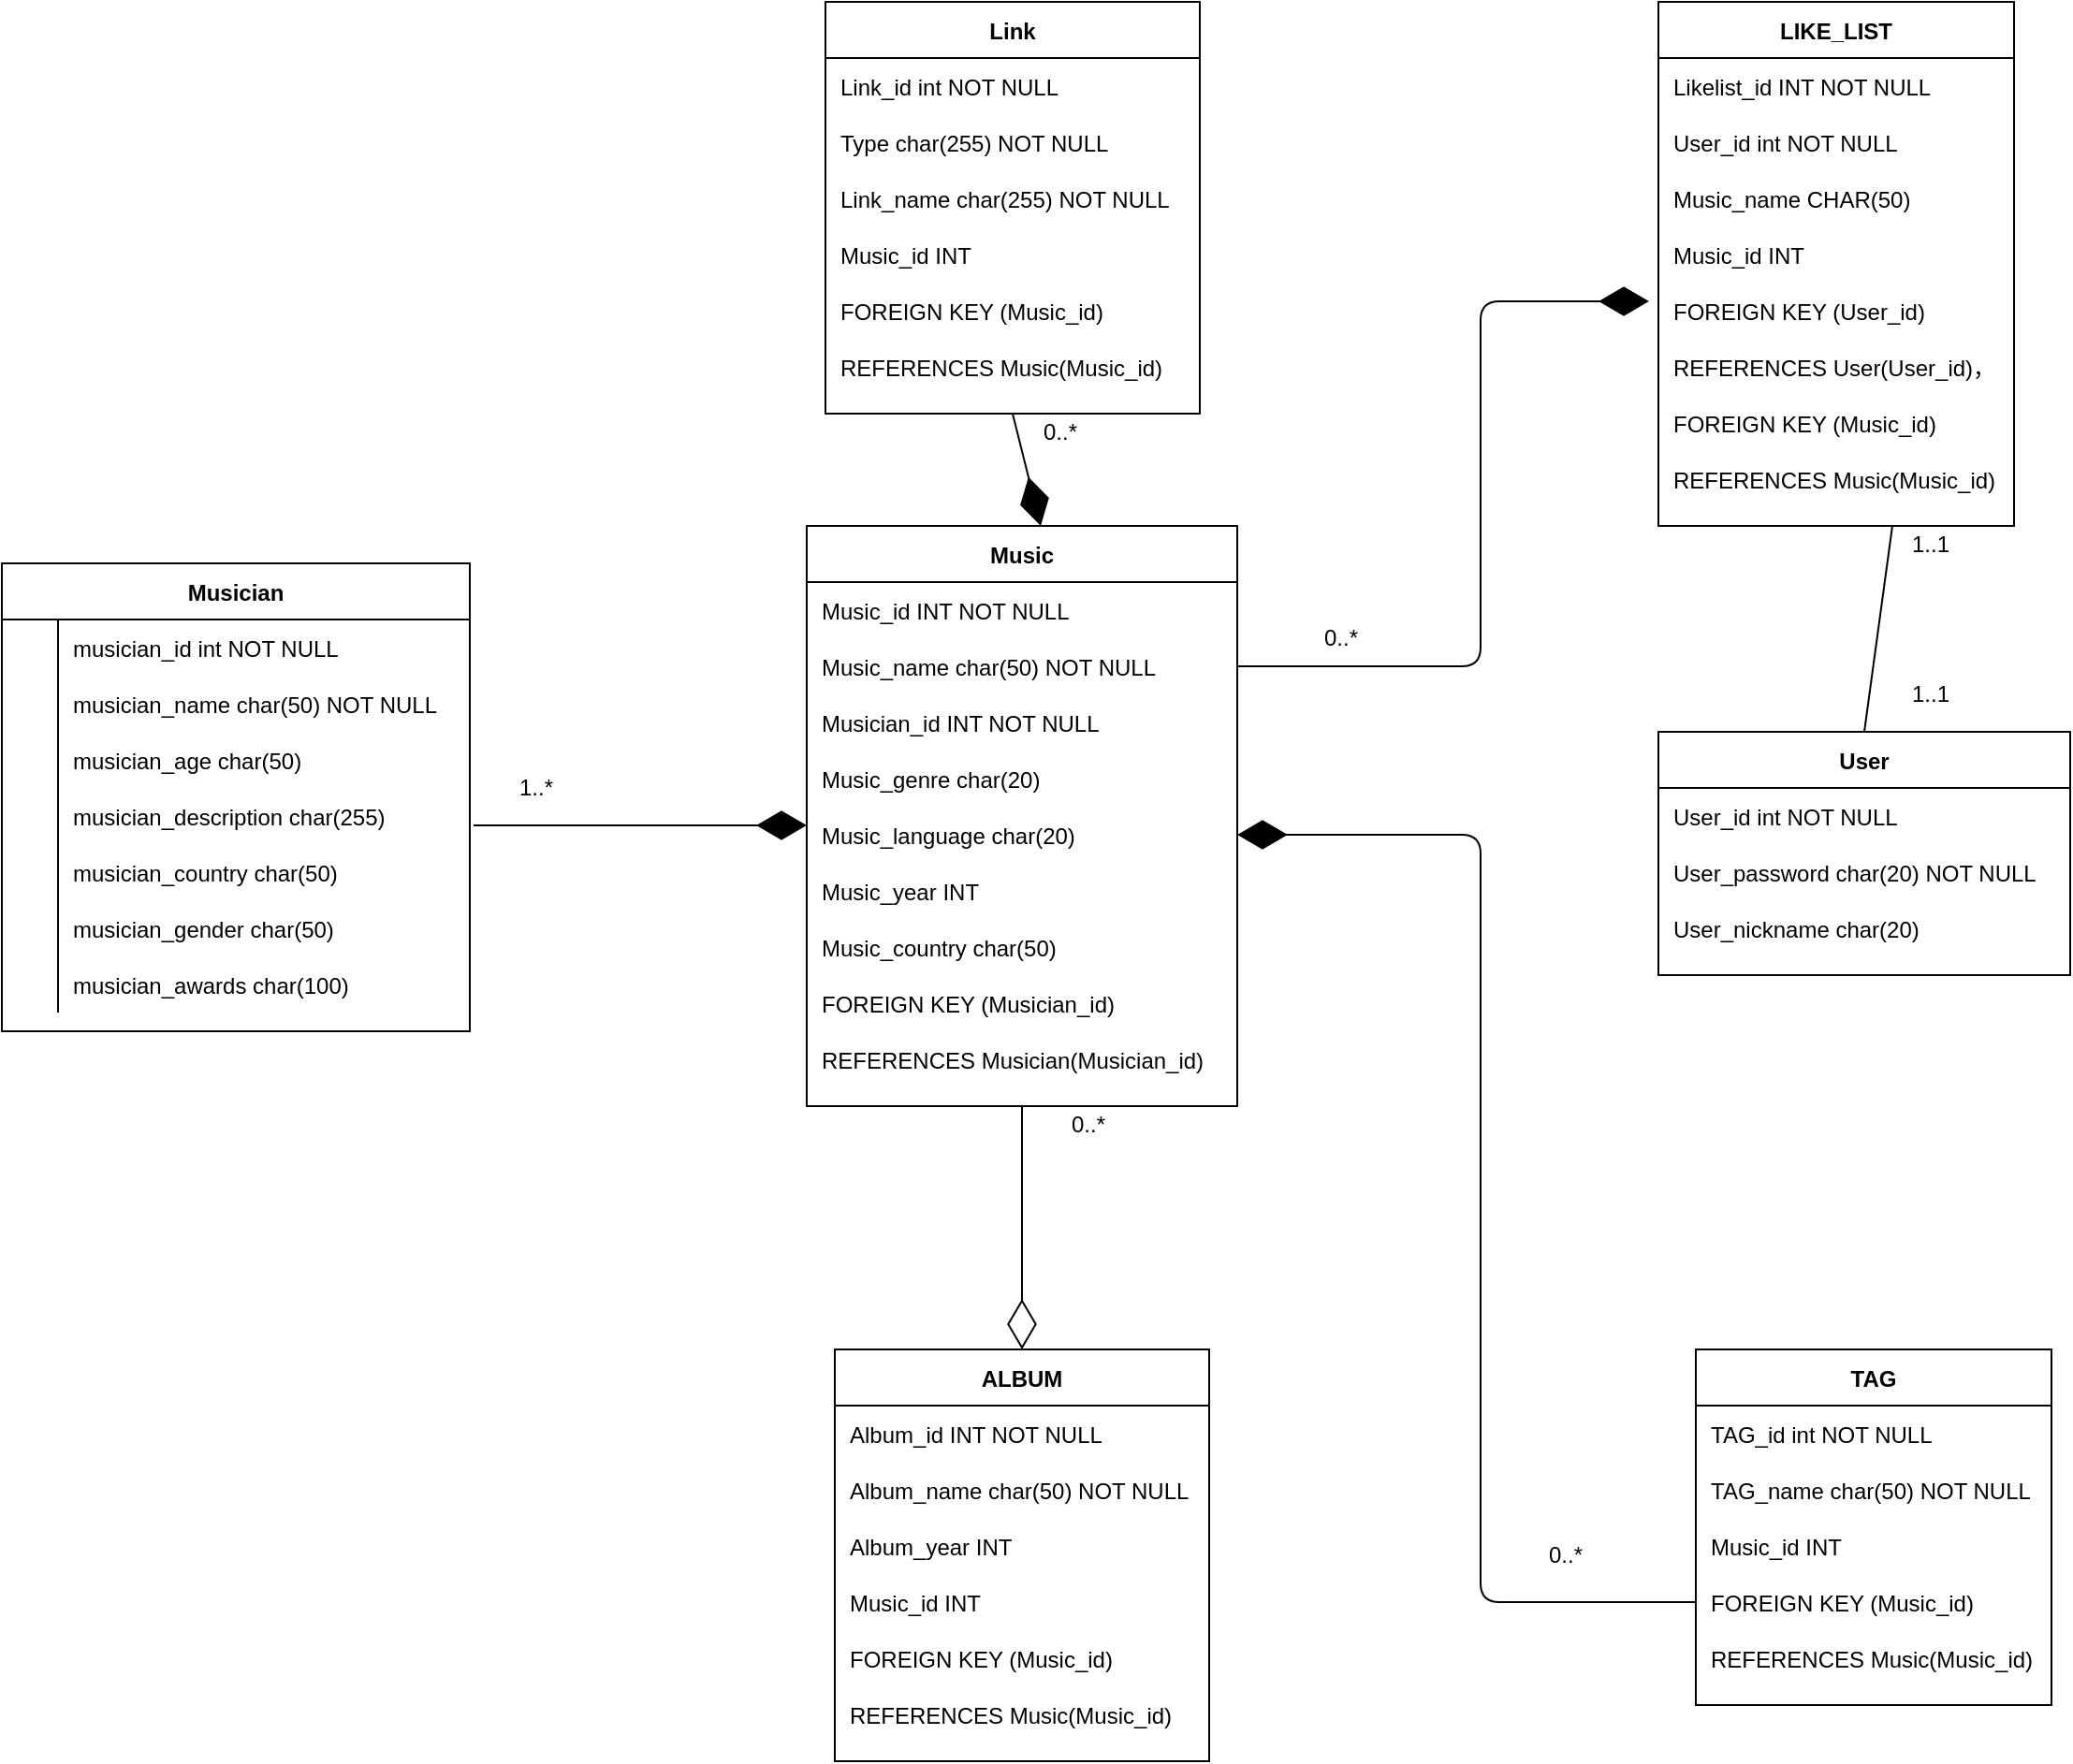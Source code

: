 <mxfile version="15.2.9" type="github">
  <diagram id="eq7mqiS46OCzrNljJGgb" name="Page-1">
    <mxGraphModel dx="1796" dy="614" grid="1" gridSize="10" guides="1" tooltips="1" connect="1" arrows="1" fold="1" page="1" pageScale="1" pageWidth="850" pageHeight="1100" math="0" shadow="0">
      <root>
        <mxCell id="0" />
        <mxCell id="1" parent="0" />
        <mxCell id="Ucu_w0ZbEck6iu1tIsg4-1" value="User" style="shape=table;startSize=30;container=1;collapsible=1;childLayout=tableLayout;fixedRows=1;rowLines=0;fontStyle=1;align=center;resizeLast=1;" parent="1" vertex="1">
          <mxGeometry x="295" y="430" width="220" height="130" as="geometry" />
        </mxCell>
        <mxCell id="Ucu_w0ZbEck6iu1tIsg4-2" value="" style="shape=partialRectangle;collapsible=0;dropTarget=0;pointerEvents=0;fillColor=none;points=[[0,0.5],[1,0.5]];portConstraint=eastwest;top=0;left=0;right=0;bottom=0;" parent="Ucu_w0ZbEck6iu1tIsg4-1" vertex="1">
          <mxGeometry y="30" width="220" height="30" as="geometry" />
        </mxCell>
        <mxCell id="Ucu_w0ZbEck6iu1tIsg4-4" value="User_id int NOT NULL" style="shape=partialRectangle;overflow=hidden;connectable=0;fillColor=none;top=0;left=0;bottom=0;right=0;align=left;spacingLeft=6;" parent="Ucu_w0ZbEck6iu1tIsg4-2" vertex="1">
          <mxGeometry width="220" height="30" as="geometry">
            <mxRectangle width="220" height="30" as="alternateBounds" />
          </mxGeometry>
        </mxCell>
        <mxCell id="Ucu_w0ZbEck6iu1tIsg4-5" value="" style="shape=partialRectangle;collapsible=0;dropTarget=0;pointerEvents=0;fillColor=none;points=[[0,0.5],[1,0.5]];portConstraint=eastwest;top=0;left=0;right=0;bottom=0;" parent="Ucu_w0ZbEck6iu1tIsg4-1" vertex="1">
          <mxGeometry y="60" width="220" height="30" as="geometry" />
        </mxCell>
        <mxCell id="Ucu_w0ZbEck6iu1tIsg4-7" value="User_password char(20) NOT NULL" style="shape=partialRectangle;overflow=hidden;connectable=0;fillColor=none;top=0;left=0;bottom=0;right=0;align=left;spacingLeft=6;" parent="Ucu_w0ZbEck6iu1tIsg4-5" vertex="1">
          <mxGeometry width="220" height="30" as="geometry">
            <mxRectangle width="220" height="30" as="alternateBounds" />
          </mxGeometry>
        </mxCell>
        <mxCell id="Ucu_w0ZbEck6iu1tIsg4-8" value="" style="shape=partialRectangle;collapsible=0;dropTarget=0;pointerEvents=0;fillColor=none;points=[[0,0.5],[1,0.5]];portConstraint=eastwest;top=0;left=0;right=0;bottom=0;" parent="Ucu_w0ZbEck6iu1tIsg4-1" vertex="1">
          <mxGeometry y="90" width="220" height="30" as="geometry" />
        </mxCell>
        <mxCell id="Ucu_w0ZbEck6iu1tIsg4-10" value="User_nickname char(20)" style="shape=partialRectangle;overflow=hidden;connectable=0;fillColor=none;top=0;left=0;bottom=0;right=0;align=left;spacingLeft=6;" parent="Ucu_w0ZbEck6iu1tIsg4-8" vertex="1">
          <mxGeometry width="220" height="30" as="geometry">
            <mxRectangle width="220" height="30" as="alternateBounds" />
          </mxGeometry>
        </mxCell>
        <mxCell id="Ucu_w0ZbEck6iu1tIsg4-11" value="Musician" style="shape=table;startSize=30;container=1;collapsible=1;childLayout=tableLayout;fixedRows=1;rowLines=0;fontStyle=1;align=center;resizeLast=1;" parent="1" vertex="1">
          <mxGeometry x="-590" y="340" width="250" height="250" as="geometry" />
        </mxCell>
        <mxCell id="Ucu_w0ZbEck6iu1tIsg4-12" value="" style="shape=partialRectangle;collapsible=0;dropTarget=0;pointerEvents=0;fillColor=none;points=[[0,0.5],[1,0.5]];portConstraint=eastwest;top=0;left=0;right=0;bottom=0;" parent="Ucu_w0ZbEck6iu1tIsg4-11" vertex="1">
          <mxGeometry y="30" width="250" height="30" as="geometry" />
        </mxCell>
        <mxCell id="Ucu_w0ZbEck6iu1tIsg4-13" value="" style="shape=partialRectangle;overflow=hidden;connectable=0;fillColor=none;top=0;left=0;bottom=0;right=0;" parent="Ucu_w0ZbEck6iu1tIsg4-12" vertex="1">
          <mxGeometry width="30" height="30" as="geometry">
            <mxRectangle width="30" height="30" as="alternateBounds" />
          </mxGeometry>
        </mxCell>
        <mxCell id="Ucu_w0ZbEck6iu1tIsg4-14" value="musician_id int NOT NULL" style="shape=partialRectangle;overflow=hidden;connectable=0;fillColor=none;top=0;left=0;bottom=0;right=0;align=left;spacingLeft=6;" parent="Ucu_w0ZbEck6iu1tIsg4-12" vertex="1">
          <mxGeometry x="30" width="220" height="30" as="geometry">
            <mxRectangle width="220" height="30" as="alternateBounds" />
          </mxGeometry>
        </mxCell>
        <mxCell id="Ucu_w0ZbEck6iu1tIsg4-15" value="" style="shape=partialRectangle;collapsible=0;dropTarget=0;pointerEvents=0;fillColor=none;points=[[0,0.5],[1,0.5]];portConstraint=eastwest;top=0;left=0;right=0;bottom=0;" parent="Ucu_w0ZbEck6iu1tIsg4-11" vertex="1">
          <mxGeometry y="60" width="250" height="30" as="geometry" />
        </mxCell>
        <mxCell id="Ucu_w0ZbEck6iu1tIsg4-16" value="" style="shape=partialRectangle;overflow=hidden;connectable=0;fillColor=none;top=0;left=0;bottom=0;right=0;" parent="Ucu_w0ZbEck6iu1tIsg4-15" vertex="1">
          <mxGeometry width="30" height="30" as="geometry">
            <mxRectangle width="30" height="30" as="alternateBounds" />
          </mxGeometry>
        </mxCell>
        <mxCell id="Ucu_w0ZbEck6iu1tIsg4-17" value="musician_name char(50) NOT NULL" style="shape=partialRectangle;overflow=hidden;connectable=0;fillColor=none;top=0;left=0;bottom=0;right=0;align=left;spacingLeft=6;" parent="Ucu_w0ZbEck6iu1tIsg4-15" vertex="1">
          <mxGeometry x="30" width="220" height="30" as="geometry">
            <mxRectangle width="220" height="30" as="alternateBounds" />
          </mxGeometry>
        </mxCell>
        <mxCell id="Ucu_w0ZbEck6iu1tIsg4-18" value="" style="shape=partialRectangle;collapsible=0;dropTarget=0;pointerEvents=0;fillColor=none;points=[[0,0.5],[1,0.5]];portConstraint=eastwest;top=0;left=0;right=0;bottom=0;" parent="Ucu_w0ZbEck6iu1tIsg4-11" vertex="1">
          <mxGeometry y="90" width="250" height="30" as="geometry" />
        </mxCell>
        <mxCell id="Ucu_w0ZbEck6iu1tIsg4-19" value="" style="shape=partialRectangle;overflow=hidden;connectable=0;fillColor=none;top=0;left=0;bottom=0;right=0;" parent="Ucu_w0ZbEck6iu1tIsg4-18" vertex="1">
          <mxGeometry width="30" height="30" as="geometry">
            <mxRectangle width="30" height="30" as="alternateBounds" />
          </mxGeometry>
        </mxCell>
        <mxCell id="Ucu_w0ZbEck6iu1tIsg4-20" value="musician_age char(50)" style="shape=partialRectangle;overflow=hidden;connectable=0;fillColor=none;top=0;left=0;bottom=0;right=0;align=left;spacingLeft=6;" parent="Ucu_w0ZbEck6iu1tIsg4-18" vertex="1">
          <mxGeometry x="30" width="220" height="30" as="geometry">
            <mxRectangle width="220" height="30" as="alternateBounds" />
          </mxGeometry>
        </mxCell>
        <mxCell id="Ucu_w0ZbEck6iu1tIsg4-21" value="" style="shape=partialRectangle;collapsible=0;dropTarget=0;pointerEvents=0;fillColor=none;points=[[0,0.5],[1,0.5]];portConstraint=eastwest;top=0;left=0;right=0;bottom=0;" parent="Ucu_w0ZbEck6iu1tIsg4-11" vertex="1">
          <mxGeometry y="120" width="250" height="30" as="geometry" />
        </mxCell>
        <mxCell id="Ucu_w0ZbEck6iu1tIsg4-22" value="" style="shape=partialRectangle;overflow=hidden;connectable=0;fillColor=none;top=0;left=0;bottom=0;right=0;" parent="Ucu_w0ZbEck6iu1tIsg4-21" vertex="1">
          <mxGeometry width="30" height="30" as="geometry">
            <mxRectangle width="30" height="30" as="alternateBounds" />
          </mxGeometry>
        </mxCell>
        <mxCell id="Ucu_w0ZbEck6iu1tIsg4-23" value="musician_description char(255)" style="shape=partialRectangle;overflow=hidden;connectable=0;fillColor=none;top=0;left=0;bottom=0;right=0;align=left;spacingLeft=6;" parent="Ucu_w0ZbEck6iu1tIsg4-21" vertex="1">
          <mxGeometry x="30" width="220" height="30" as="geometry">
            <mxRectangle width="220" height="30" as="alternateBounds" />
          </mxGeometry>
        </mxCell>
        <mxCell id="Ucu_w0ZbEck6iu1tIsg4-24" value="" style="shape=partialRectangle;collapsible=0;dropTarget=0;pointerEvents=0;fillColor=none;points=[[0,0.5],[1,0.5]];portConstraint=eastwest;top=0;left=0;right=0;bottom=0;" parent="Ucu_w0ZbEck6iu1tIsg4-11" vertex="1">
          <mxGeometry y="150" width="250" height="30" as="geometry" />
        </mxCell>
        <mxCell id="Ucu_w0ZbEck6iu1tIsg4-25" value="" style="shape=partialRectangle;overflow=hidden;connectable=0;fillColor=none;top=0;left=0;bottom=0;right=0;" parent="Ucu_w0ZbEck6iu1tIsg4-24" vertex="1">
          <mxGeometry width="30" height="30" as="geometry">
            <mxRectangle width="30" height="30" as="alternateBounds" />
          </mxGeometry>
        </mxCell>
        <mxCell id="Ucu_w0ZbEck6iu1tIsg4-26" value="musician_country char(50)" style="shape=partialRectangle;overflow=hidden;connectable=0;fillColor=none;top=0;left=0;bottom=0;right=0;align=left;spacingLeft=6;" parent="Ucu_w0ZbEck6iu1tIsg4-24" vertex="1">
          <mxGeometry x="30" width="220" height="30" as="geometry">
            <mxRectangle width="220" height="30" as="alternateBounds" />
          </mxGeometry>
        </mxCell>
        <mxCell id="Ucu_w0ZbEck6iu1tIsg4-27" value="" style="shape=partialRectangle;collapsible=0;dropTarget=0;pointerEvents=0;fillColor=none;points=[[0,0.5],[1,0.5]];portConstraint=eastwest;top=0;left=0;right=0;bottom=0;" parent="Ucu_w0ZbEck6iu1tIsg4-11" vertex="1">
          <mxGeometry y="180" width="250" height="30" as="geometry" />
        </mxCell>
        <mxCell id="Ucu_w0ZbEck6iu1tIsg4-28" value="" style="shape=partialRectangle;overflow=hidden;connectable=0;fillColor=none;top=0;left=0;bottom=0;right=0;" parent="Ucu_w0ZbEck6iu1tIsg4-27" vertex="1">
          <mxGeometry width="30" height="30" as="geometry">
            <mxRectangle width="30" height="30" as="alternateBounds" />
          </mxGeometry>
        </mxCell>
        <mxCell id="Ucu_w0ZbEck6iu1tIsg4-29" value="musician_gender  char(50)" style="shape=partialRectangle;overflow=hidden;connectable=0;fillColor=none;top=0;left=0;bottom=0;right=0;align=left;spacingLeft=6;" parent="Ucu_w0ZbEck6iu1tIsg4-27" vertex="1">
          <mxGeometry x="30" width="220" height="30" as="geometry">
            <mxRectangle width="220" height="30" as="alternateBounds" />
          </mxGeometry>
        </mxCell>
        <mxCell id="Ucu_w0ZbEck6iu1tIsg4-30" value="" style="shape=partialRectangle;collapsible=0;dropTarget=0;pointerEvents=0;fillColor=none;points=[[0,0.5],[1,0.5]];portConstraint=eastwest;top=0;left=0;right=0;bottom=0;" parent="Ucu_w0ZbEck6iu1tIsg4-11" vertex="1">
          <mxGeometry y="210" width="250" height="30" as="geometry" />
        </mxCell>
        <mxCell id="Ucu_w0ZbEck6iu1tIsg4-31" value="" style="shape=partialRectangle;overflow=hidden;connectable=0;fillColor=none;top=0;left=0;bottom=0;right=0;" parent="Ucu_w0ZbEck6iu1tIsg4-30" vertex="1">
          <mxGeometry width="30" height="30" as="geometry">
            <mxRectangle width="30" height="30" as="alternateBounds" />
          </mxGeometry>
        </mxCell>
        <mxCell id="Ucu_w0ZbEck6iu1tIsg4-32" value="musician_awards char(100)" style="shape=partialRectangle;overflow=hidden;connectable=0;fillColor=none;top=0;left=0;bottom=0;right=0;align=left;spacingLeft=6;" parent="Ucu_w0ZbEck6iu1tIsg4-30" vertex="1">
          <mxGeometry x="30" width="220" height="30" as="geometry">
            <mxRectangle width="220" height="30" as="alternateBounds" />
          </mxGeometry>
        </mxCell>
        <mxCell id="Ucu_w0ZbEck6iu1tIsg4-33" value="Music" style="shape=table;startSize=30;container=1;collapsible=1;childLayout=tableLayout;fixedRows=1;rowLines=0;fontStyle=1;align=center;resizeLast=1;" parent="1" vertex="1">
          <mxGeometry x="-160" y="320" width="230" height="310" as="geometry" />
        </mxCell>
        <mxCell id="Ucu_w0ZbEck6iu1tIsg4-34" value="" style="shape=partialRectangle;collapsible=0;dropTarget=0;pointerEvents=0;fillColor=none;points=[[0,0.5],[1,0.5]];portConstraint=eastwest;top=0;left=0;right=0;bottom=0;" parent="Ucu_w0ZbEck6iu1tIsg4-33" vertex="1">
          <mxGeometry y="30" width="230" height="30" as="geometry" />
        </mxCell>
        <mxCell id="Ucu_w0ZbEck6iu1tIsg4-36" value="Music_id INT NOT NULL" style="shape=partialRectangle;overflow=hidden;connectable=0;fillColor=none;top=0;left=0;bottom=0;right=0;align=left;spacingLeft=6;" parent="Ucu_w0ZbEck6iu1tIsg4-34" vertex="1">
          <mxGeometry width="230" height="30" as="geometry">
            <mxRectangle width="230" height="30" as="alternateBounds" />
          </mxGeometry>
        </mxCell>
        <mxCell id="Ucu_w0ZbEck6iu1tIsg4-37" value="" style="shape=partialRectangle;collapsible=0;dropTarget=0;pointerEvents=0;fillColor=none;points=[[0,0.5],[1,0.5]];portConstraint=eastwest;top=0;left=0;right=0;bottom=0;" parent="Ucu_w0ZbEck6iu1tIsg4-33" vertex="1">
          <mxGeometry y="60" width="230" height="30" as="geometry" />
        </mxCell>
        <mxCell id="Ucu_w0ZbEck6iu1tIsg4-39" value="Music_name char(50) NOT NULL" style="shape=partialRectangle;overflow=hidden;connectable=0;fillColor=none;top=0;left=0;bottom=0;right=0;align=left;spacingLeft=6;" parent="Ucu_w0ZbEck6iu1tIsg4-37" vertex="1">
          <mxGeometry width="230" height="30" as="geometry">
            <mxRectangle width="230" height="30" as="alternateBounds" />
          </mxGeometry>
        </mxCell>
        <mxCell id="Ucu_w0ZbEck6iu1tIsg4-40" value="" style="shape=partialRectangle;collapsible=0;dropTarget=0;pointerEvents=0;fillColor=none;points=[[0,0.5],[1,0.5]];portConstraint=eastwest;top=0;left=0;right=0;bottom=0;" parent="Ucu_w0ZbEck6iu1tIsg4-33" vertex="1">
          <mxGeometry y="90" width="230" height="30" as="geometry" />
        </mxCell>
        <mxCell id="Ucu_w0ZbEck6iu1tIsg4-42" value="Musician_id INT NOT NULL" style="shape=partialRectangle;overflow=hidden;connectable=0;fillColor=none;top=0;left=0;bottom=0;right=0;align=left;spacingLeft=6;" parent="Ucu_w0ZbEck6iu1tIsg4-40" vertex="1">
          <mxGeometry width="230" height="30" as="geometry">
            <mxRectangle width="230" height="30" as="alternateBounds" />
          </mxGeometry>
        </mxCell>
        <mxCell id="Ucu_w0ZbEck6iu1tIsg4-43" value="" style="shape=partialRectangle;collapsible=0;dropTarget=0;pointerEvents=0;fillColor=none;points=[[0,0.5],[1,0.5]];portConstraint=eastwest;top=0;left=0;right=0;bottom=0;" parent="Ucu_w0ZbEck6iu1tIsg4-33" vertex="1">
          <mxGeometry y="120" width="230" height="30" as="geometry" />
        </mxCell>
        <mxCell id="Ucu_w0ZbEck6iu1tIsg4-45" value="Music_genre char(20)" style="shape=partialRectangle;overflow=hidden;connectable=0;fillColor=none;top=0;left=0;bottom=0;right=0;align=left;spacingLeft=6;" parent="Ucu_w0ZbEck6iu1tIsg4-43" vertex="1">
          <mxGeometry width="230" height="30" as="geometry">
            <mxRectangle width="230" height="30" as="alternateBounds" />
          </mxGeometry>
        </mxCell>
        <mxCell id="Ucu_w0ZbEck6iu1tIsg4-46" value="" style="shape=partialRectangle;collapsible=0;dropTarget=0;pointerEvents=0;fillColor=none;points=[[0,0.5],[1,0.5]];portConstraint=eastwest;top=0;left=0;right=0;bottom=0;" parent="Ucu_w0ZbEck6iu1tIsg4-33" vertex="1">
          <mxGeometry y="150" width="230" height="30" as="geometry" />
        </mxCell>
        <mxCell id="Ucu_w0ZbEck6iu1tIsg4-48" value="Music_language char(20)" style="shape=partialRectangle;overflow=hidden;connectable=0;fillColor=none;top=0;left=0;bottom=0;right=0;align=left;spacingLeft=6;" parent="Ucu_w0ZbEck6iu1tIsg4-46" vertex="1">
          <mxGeometry width="230" height="30" as="geometry">
            <mxRectangle width="230" height="30" as="alternateBounds" />
          </mxGeometry>
        </mxCell>
        <mxCell id="Ucu_w0ZbEck6iu1tIsg4-49" value="" style="shape=partialRectangle;collapsible=0;dropTarget=0;pointerEvents=0;fillColor=none;points=[[0,0.5],[1,0.5]];portConstraint=eastwest;top=0;left=0;right=0;bottom=0;" parent="Ucu_w0ZbEck6iu1tIsg4-33" vertex="1">
          <mxGeometry y="180" width="230" height="30" as="geometry" />
        </mxCell>
        <mxCell id="Ucu_w0ZbEck6iu1tIsg4-51" value="Music_year INT" style="shape=partialRectangle;overflow=hidden;connectable=0;fillColor=none;top=0;left=0;bottom=0;right=0;align=left;spacingLeft=6;" parent="Ucu_w0ZbEck6iu1tIsg4-49" vertex="1">
          <mxGeometry width="230" height="30" as="geometry">
            <mxRectangle width="230" height="30" as="alternateBounds" />
          </mxGeometry>
        </mxCell>
        <mxCell id="Ucu_w0ZbEck6iu1tIsg4-52" value="" style="shape=partialRectangle;collapsible=0;dropTarget=0;pointerEvents=0;fillColor=none;points=[[0,0.5],[1,0.5]];portConstraint=eastwest;top=0;left=0;right=0;bottom=0;" parent="Ucu_w0ZbEck6iu1tIsg4-33" vertex="1">
          <mxGeometry y="210" width="230" height="30" as="geometry" />
        </mxCell>
        <mxCell id="Ucu_w0ZbEck6iu1tIsg4-54" value="Music_country char(50)" style="shape=partialRectangle;overflow=hidden;connectable=0;fillColor=none;top=0;left=0;bottom=0;right=0;align=left;spacingLeft=6;" parent="Ucu_w0ZbEck6iu1tIsg4-52" vertex="1">
          <mxGeometry width="230" height="30" as="geometry">
            <mxRectangle width="230" height="30" as="alternateBounds" />
          </mxGeometry>
        </mxCell>
        <mxCell id="Ucu_w0ZbEck6iu1tIsg4-55" value="" style="shape=partialRectangle;collapsible=0;dropTarget=0;pointerEvents=0;fillColor=none;points=[[0,0.5],[1,0.5]];portConstraint=eastwest;top=0;left=0;right=0;bottom=0;" parent="Ucu_w0ZbEck6iu1tIsg4-33" vertex="1">
          <mxGeometry y="240" width="230" height="30" as="geometry" />
        </mxCell>
        <mxCell id="Ucu_w0ZbEck6iu1tIsg4-57" value="FOREIGN KEY (Musician_id)" style="shape=partialRectangle;overflow=hidden;connectable=0;fillColor=none;top=0;left=0;bottom=0;right=0;align=left;spacingLeft=6;" parent="Ucu_w0ZbEck6iu1tIsg4-55" vertex="1">
          <mxGeometry width="230" height="30" as="geometry">
            <mxRectangle width="230" height="30" as="alternateBounds" />
          </mxGeometry>
        </mxCell>
        <mxCell id="Ucu_w0ZbEck6iu1tIsg4-58" value="" style="shape=partialRectangle;collapsible=0;dropTarget=0;pointerEvents=0;fillColor=none;points=[[0,0.5],[1,0.5]];portConstraint=eastwest;top=0;left=0;right=0;bottom=0;" parent="Ucu_w0ZbEck6iu1tIsg4-33" vertex="1">
          <mxGeometry y="270" width="230" height="30" as="geometry" />
        </mxCell>
        <mxCell id="Ucu_w0ZbEck6iu1tIsg4-60" value="REFERENCES Musician(Musician_id)" style="shape=partialRectangle;overflow=hidden;connectable=0;fillColor=none;top=0;left=0;bottom=0;right=0;align=left;spacingLeft=6;" parent="Ucu_w0ZbEck6iu1tIsg4-58" vertex="1">
          <mxGeometry width="230" height="30" as="geometry">
            <mxRectangle width="230" height="30" as="alternateBounds" />
          </mxGeometry>
        </mxCell>
        <mxCell id="Ucu_w0ZbEck6iu1tIsg4-61" value="Link" style="shape=table;startSize=30;container=1;collapsible=1;childLayout=tableLayout;fixedRows=1;rowLines=0;fontStyle=1;align=center;resizeLast=1;" parent="1" vertex="1">
          <mxGeometry x="-150" y="40" width="200" height="220" as="geometry" />
        </mxCell>
        <mxCell id="Ucu_w0ZbEck6iu1tIsg4-62" value="" style="shape=partialRectangle;collapsible=0;dropTarget=0;pointerEvents=0;fillColor=none;points=[[0,0.5],[1,0.5]];portConstraint=eastwest;top=0;left=0;right=0;bottom=0;" parent="Ucu_w0ZbEck6iu1tIsg4-61" vertex="1">
          <mxGeometry y="30" width="200" height="30" as="geometry" />
        </mxCell>
        <mxCell id="Ucu_w0ZbEck6iu1tIsg4-64" value="Link_id int NOT NULL" style="shape=partialRectangle;overflow=hidden;connectable=0;fillColor=none;top=0;left=0;bottom=0;right=0;align=left;spacingLeft=6;" parent="Ucu_w0ZbEck6iu1tIsg4-62" vertex="1">
          <mxGeometry width="200" height="30" as="geometry">
            <mxRectangle width="200" height="30" as="alternateBounds" />
          </mxGeometry>
        </mxCell>
        <mxCell id="Ucu_w0ZbEck6iu1tIsg4-65" value="" style="shape=partialRectangle;collapsible=0;dropTarget=0;pointerEvents=0;fillColor=none;points=[[0,0.5],[1,0.5]];portConstraint=eastwest;top=0;left=0;right=0;bottom=0;" parent="Ucu_w0ZbEck6iu1tIsg4-61" vertex="1">
          <mxGeometry y="60" width="200" height="30" as="geometry" />
        </mxCell>
        <mxCell id="Ucu_w0ZbEck6iu1tIsg4-67" value="Type char(255) NOT NULL" style="shape=partialRectangle;overflow=hidden;connectable=0;fillColor=none;top=0;left=0;bottom=0;right=0;align=left;spacingLeft=6;" parent="Ucu_w0ZbEck6iu1tIsg4-65" vertex="1">
          <mxGeometry width="200" height="30" as="geometry">
            <mxRectangle width="200" height="30" as="alternateBounds" />
          </mxGeometry>
        </mxCell>
        <mxCell id="Ucu_w0ZbEck6iu1tIsg4-68" value="" style="shape=partialRectangle;collapsible=0;dropTarget=0;pointerEvents=0;fillColor=none;points=[[0,0.5],[1,0.5]];portConstraint=eastwest;top=0;left=0;right=0;bottom=0;" parent="Ucu_w0ZbEck6iu1tIsg4-61" vertex="1">
          <mxGeometry y="90" width="200" height="30" as="geometry" />
        </mxCell>
        <mxCell id="Ucu_w0ZbEck6iu1tIsg4-70" value="Link_name char(255) NOT NULL" style="shape=partialRectangle;overflow=hidden;connectable=0;fillColor=none;top=0;left=0;bottom=0;right=0;align=left;spacingLeft=6;" parent="Ucu_w0ZbEck6iu1tIsg4-68" vertex="1">
          <mxGeometry width="200" height="30" as="geometry">
            <mxRectangle width="200" height="30" as="alternateBounds" />
          </mxGeometry>
        </mxCell>
        <mxCell id="Ucu_w0ZbEck6iu1tIsg4-71" value="" style="shape=partialRectangle;collapsible=0;dropTarget=0;pointerEvents=0;fillColor=none;points=[[0,0.5],[1,0.5]];portConstraint=eastwest;top=0;left=0;right=0;bottom=0;" parent="Ucu_w0ZbEck6iu1tIsg4-61" vertex="1">
          <mxGeometry y="120" width="200" height="30" as="geometry" />
        </mxCell>
        <mxCell id="Ucu_w0ZbEck6iu1tIsg4-73" value="Music_id INT" style="shape=partialRectangle;overflow=hidden;connectable=0;fillColor=none;top=0;left=0;bottom=0;right=0;align=left;spacingLeft=6;" parent="Ucu_w0ZbEck6iu1tIsg4-71" vertex="1">
          <mxGeometry width="200" height="30" as="geometry">
            <mxRectangle width="200" height="30" as="alternateBounds" />
          </mxGeometry>
        </mxCell>
        <mxCell id="Ucu_w0ZbEck6iu1tIsg4-74" value="" style="shape=partialRectangle;collapsible=0;dropTarget=0;pointerEvents=0;fillColor=none;points=[[0,0.5],[1,0.5]];portConstraint=eastwest;top=0;left=0;right=0;bottom=0;" parent="Ucu_w0ZbEck6iu1tIsg4-61" vertex="1">
          <mxGeometry y="150" width="200" height="30" as="geometry" />
        </mxCell>
        <mxCell id="Ucu_w0ZbEck6iu1tIsg4-76" value="FOREIGN KEY (Music_id)" style="shape=partialRectangle;overflow=hidden;connectable=0;fillColor=none;top=0;left=0;bottom=0;right=0;align=left;spacingLeft=6;" parent="Ucu_w0ZbEck6iu1tIsg4-74" vertex="1">
          <mxGeometry width="200" height="30" as="geometry">
            <mxRectangle width="200" height="30" as="alternateBounds" />
          </mxGeometry>
        </mxCell>
        <mxCell id="Ucu_w0ZbEck6iu1tIsg4-77" value="" style="shape=partialRectangle;collapsible=0;dropTarget=0;pointerEvents=0;fillColor=none;points=[[0,0.5],[1,0.5]];portConstraint=eastwest;top=0;left=0;right=0;bottom=0;" parent="Ucu_w0ZbEck6iu1tIsg4-61" vertex="1">
          <mxGeometry y="180" width="200" height="30" as="geometry" />
        </mxCell>
        <mxCell id="Ucu_w0ZbEck6iu1tIsg4-79" value="REFERENCES Music(Music_id)" style="shape=partialRectangle;overflow=hidden;connectable=0;fillColor=none;top=0;left=0;bottom=0;right=0;align=left;spacingLeft=6;" parent="Ucu_w0ZbEck6iu1tIsg4-77" vertex="1">
          <mxGeometry width="200" height="30" as="geometry">
            <mxRectangle width="200" height="30" as="alternateBounds" />
          </mxGeometry>
        </mxCell>
        <mxCell id="Ucu_w0ZbEck6iu1tIsg4-80" value="TAG" style="shape=table;startSize=30;container=1;collapsible=1;childLayout=tableLayout;fixedRows=1;rowLines=0;fontStyle=1;align=center;resizeLast=1;" parent="1" vertex="1">
          <mxGeometry x="315" y="760" width="190" height="190" as="geometry" />
        </mxCell>
        <mxCell id="Ucu_w0ZbEck6iu1tIsg4-81" value="" style="shape=partialRectangle;collapsible=0;dropTarget=0;pointerEvents=0;fillColor=none;points=[[0,0.5],[1,0.5]];portConstraint=eastwest;top=0;left=0;right=0;bottom=0;" parent="Ucu_w0ZbEck6iu1tIsg4-80" vertex="1">
          <mxGeometry y="30" width="190" height="30" as="geometry" />
        </mxCell>
        <mxCell id="Ucu_w0ZbEck6iu1tIsg4-83" value="TAG_id int NOT NULL" style="shape=partialRectangle;overflow=hidden;connectable=0;fillColor=none;top=0;left=0;bottom=0;right=0;align=left;spacingLeft=6;" parent="Ucu_w0ZbEck6iu1tIsg4-81" vertex="1">
          <mxGeometry width="190" height="30" as="geometry">
            <mxRectangle width="190" height="30" as="alternateBounds" />
          </mxGeometry>
        </mxCell>
        <mxCell id="Ucu_w0ZbEck6iu1tIsg4-84" value="" style="shape=partialRectangle;collapsible=0;dropTarget=0;pointerEvents=0;fillColor=none;points=[[0,0.5],[1,0.5]];portConstraint=eastwest;top=0;left=0;right=0;bottom=0;" parent="Ucu_w0ZbEck6iu1tIsg4-80" vertex="1">
          <mxGeometry y="60" width="190" height="30" as="geometry" />
        </mxCell>
        <mxCell id="Ucu_w0ZbEck6iu1tIsg4-86" value="TAG_name char(50) NOT NULL" style="shape=partialRectangle;overflow=hidden;connectable=0;fillColor=none;top=0;left=0;bottom=0;right=0;align=left;spacingLeft=6;" parent="Ucu_w0ZbEck6iu1tIsg4-84" vertex="1">
          <mxGeometry width="190" height="30" as="geometry">
            <mxRectangle width="190" height="30" as="alternateBounds" />
          </mxGeometry>
        </mxCell>
        <mxCell id="Ucu_w0ZbEck6iu1tIsg4-87" value="" style="shape=partialRectangle;collapsible=0;dropTarget=0;pointerEvents=0;fillColor=none;points=[[0,0.5],[1,0.5]];portConstraint=eastwest;top=0;left=0;right=0;bottom=0;" parent="Ucu_w0ZbEck6iu1tIsg4-80" vertex="1">
          <mxGeometry y="90" width="190" height="30" as="geometry" />
        </mxCell>
        <mxCell id="Ucu_w0ZbEck6iu1tIsg4-89" value="Music_id INT" style="shape=partialRectangle;overflow=hidden;connectable=0;fillColor=none;top=0;left=0;bottom=0;right=0;align=left;spacingLeft=6;" parent="Ucu_w0ZbEck6iu1tIsg4-87" vertex="1">
          <mxGeometry width="190" height="30" as="geometry">
            <mxRectangle width="190" height="30" as="alternateBounds" />
          </mxGeometry>
        </mxCell>
        <mxCell id="Ucu_w0ZbEck6iu1tIsg4-90" value="" style="shape=partialRectangle;collapsible=0;dropTarget=0;pointerEvents=0;fillColor=none;points=[[0,0.5],[1,0.5]];portConstraint=eastwest;top=0;left=0;right=0;bottom=0;" parent="Ucu_w0ZbEck6iu1tIsg4-80" vertex="1">
          <mxGeometry y="120" width="190" height="30" as="geometry" />
        </mxCell>
        <mxCell id="Ucu_w0ZbEck6iu1tIsg4-92" value="FOREIGN KEY (Music_id)" style="shape=partialRectangle;overflow=hidden;connectable=0;fillColor=none;top=0;left=0;bottom=0;right=0;align=left;spacingLeft=6;" parent="Ucu_w0ZbEck6iu1tIsg4-90" vertex="1">
          <mxGeometry width="190" height="30" as="geometry">
            <mxRectangle width="190" height="30" as="alternateBounds" />
          </mxGeometry>
        </mxCell>
        <mxCell id="Ucu_w0ZbEck6iu1tIsg4-93" value="" style="shape=partialRectangle;collapsible=0;dropTarget=0;pointerEvents=0;fillColor=none;points=[[0,0.5],[1,0.5]];portConstraint=eastwest;top=0;left=0;right=0;bottom=0;" parent="Ucu_w0ZbEck6iu1tIsg4-80" vertex="1">
          <mxGeometry y="150" width="190" height="30" as="geometry" />
        </mxCell>
        <mxCell id="Ucu_w0ZbEck6iu1tIsg4-95" value="REFERENCES Music(Music_id)" style="shape=partialRectangle;overflow=hidden;connectable=0;fillColor=none;top=0;left=0;bottom=0;right=0;align=left;spacingLeft=6;" parent="Ucu_w0ZbEck6iu1tIsg4-93" vertex="1">
          <mxGeometry width="190" height="30" as="geometry">
            <mxRectangle width="190" height="30" as="alternateBounds" />
          </mxGeometry>
        </mxCell>
        <mxCell id="Ucu_w0ZbEck6iu1tIsg4-96" value="LIKE_LIST" style="shape=table;startSize=30;container=1;collapsible=1;childLayout=tableLayout;fixedRows=1;rowLines=0;fontStyle=1;align=center;resizeLast=1;" parent="1" vertex="1">
          <mxGeometry x="295" y="40" width="190" height="280" as="geometry" />
        </mxCell>
        <mxCell id="Ucu_w0ZbEck6iu1tIsg4-97" value="" style="shape=partialRectangle;collapsible=0;dropTarget=0;pointerEvents=0;fillColor=none;points=[[0,0.5],[1,0.5]];portConstraint=eastwest;top=0;left=0;right=0;bottom=0;" parent="Ucu_w0ZbEck6iu1tIsg4-96" vertex="1">
          <mxGeometry y="30" width="190" height="30" as="geometry" />
        </mxCell>
        <mxCell id="Ucu_w0ZbEck6iu1tIsg4-99" value="Likelist_id INT NOT NULL" style="shape=partialRectangle;overflow=hidden;connectable=0;fillColor=none;top=0;left=0;bottom=0;right=0;align=left;spacingLeft=6;" parent="Ucu_w0ZbEck6iu1tIsg4-97" vertex="1">
          <mxGeometry width="190" height="30" as="geometry">
            <mxRectangle width="190" height="30" as="alternateBounds" />
          </mxGeometry>
        </mxCell>
        <mxCell id="Ucu_w0ZbEck6iu1tIsg4-100" value="" style="shape=partialRectangle;collapsible=0;dropTarget=0;pointerEvents=0;fillColor=none;points=[[0,0.5],[1,0.5]];portConstraint=eastwest;top=0;left=0;right=0;bottom=0;" parent="Ucu_w0ZbEck6iu1tIsg4-96" vertex="1">
          <mxGeometry y="60" width="190" height="30" as="geometry" />
        </mxCell>
        <mxCell id="Ucu_w0ZbEck6iu1tIsg4-102" value="User_id int NOT NULL" style="shape=partialRectangle;overflow=hidden;connectable=0;fillColor=none;top=0;left=0;bottom=0;right=0;align=left;spacingLeft=6;" parent="Ucu_w0ZbEck6iu1tIsg4-100" vertex="1">
          <mxGeometry width="190" height="30" as="geometry">
            <mxRectangle width="190" height="30" as="alternateBounds" />
          </mxGeometry>
        </mxCell>
        <mxCell id="Ucu_w0ZbEck6iu1tIsg4-103" value="" style="shape=partialRectangle;collapsible=0;dropTarget=0;pointerEvents=0;fillColor=none;points=[[0,0.5],[1,0.5]];portConstraint=eastwest;top=0;left=0;right=0;bottom=0;" parent="Ucu_w0ZbEck6iu1tIsg4-96" vertex="1">
          <mxGeometry y="90" width="190" height="30" as="geometry" />
        </mxCell>
        <mxCell id="Ucu_w0ZbEck6iu1tIsg4-105" value="Music_name CHAR(50)" style="shape=partialRectangle;overflow=hidden;connectable=0;fillColor=none;top=0;left=0;bottom=0;right=0;align=left;spacingLeft=6;" parent="Ucu_w0ZbEck6iu1tIsg4-103" vertex="1">
          <mxGeometry width="190" height="30" as="geometry">
            <mxRectangle width="190" height="30" as="alternateBounds" />
          </mxGeometry>
        </mxCell>
        <mxCell id="Ucu_w0ZbEck6iu1tIsg4-106" value="" style="shape=partialRectangle;collapsible=0;dropTarget=0;pointerEvents=0;fillColor=none;points=[[0,0.5],[1,0.5]];portConstraint=eastwest;top=0;left=0;right=0;bottom=0;" parent="Ucu_w0ZbEck6iu1tIsg4-96" vertex="1">
          <mxGeometry y="120" width="190" height="30" as="geometry" />
        </mxCell>
        <mxCell id="Ucu_w0ZbEck6iu1tIsg4-108" value="Music_id INT" style="shape=partialRectangle;overflow=hidden;connectable=0;fillColor=none;top=0;left=0;bottom=0;right=0;align=left;spacingLeft=6;" parent="Ucu_w0ZbEck6iu1tIsg4-106" vertex="1">
          <mxGeometry width="190" height="30" as="geometry">
            <mxRectangle width="190" height="30" as="alternateBounds" />
          </mxGeometry>
        </mxCell>
        <mxCell id="Ucu_w0ZbEck6iu1tIsg4-109" value="" style="shape=partialRectangle;collapsible=0;dropTarget=0;pointerEvents=0;fillColor=none;points=[[0,0.5],[1,0.5]];portConstraint=eastwest;top=0;left=0;right=0;bottom=0;" parent="Ucu_w0ZbEck6iu1tIsg4-96" vertex="1">
          <mxGeometry y="150" width="190" height="30" as="geometry" />
        </mxCell>
        <mxCell id="Ucu_w0ZbEck6iu1tIsg4-111" value="FOREIGN KEY (User_id)" style="shape=partialRectangle;overflow=hidden;connectable=0;fillColor=none;top=0;left=0;bottom=0;right=0;align=left;spacingLeft=6;" parent="Ucu_w0ZbEck6iu1tIsg4-109" vertex="1">
          <mxGeometry width="190" height="30" as="geometry">
            <mxRectangle width="190" height="30" as="alternateBounds" />
          </mxGeometry>
        </mxCell>
        <mxCell id="Ucu_w0ZbEck6iu1tIsg4-112" value="" style="shape=partialRectangle;collapsible=0;dropTarget=0;pointerEvents=0;fillColor=none;points=[[0,0.5],[1,0.5]];portConstraint=eastwest;top=0;left=0;right=0;bottom=0;" parent="Ucu_w0ZbEck6iu1tIsg4-96" vertex="1">
          <mxGeometry y="180" width="190" height="30" as="geometry" />
        </mxCell>
        <mxCell id="Ucu_w0ZbEck6iu1tIsg4-114" value="REFERENCES User(User_id)，" style="shape=partialRectangle;overflow=hidden;connectable=0;fillColor=none;top=0;left=0;bottom=0;right=0;align=left;spacingLeft=6;" parent="Ucu_w0ZbEck6iu1tIsg4-112" vertex="1">
          <mxGeometry width="190" height="30" as="geometry">
            <mxRectangle width="190" height="30" as="alternateBounds" />
          </mxGeometry>
        </mxCell>
        <mxCell id="Ucu_w0ZbEck6iu1tIsg4-115" value="" style="shape=partialRectangle;collapsible=0;dropTarget=0;pointerEvents=0;fillColor=none;points=[[0,0.5],[1,0.5]];portConstraint=eastwest;top=0;left=0;right=0;bottom=0;" parent="Ucu_w0ZbEck6iu1tIsg4-96" vertex="1">
          <mxGeometry y="210" width="190" height="30" as="geometry" />
        </mxCell>
        <mxCell id="Ucu_w0ZbEck6iu1tIsg4-117" value="FOREIGN KEY (Music_id)" style="shape=partialRectangle;overflow=hidden;connectable=0;fillColor=none;top=0;left=0;bottom=0;right=0;align=left;spacingLeft=6;" parent="Ucu_w0ZbEck6iu1tIsg4-115" vertex="1">
          <mxGeometry width="190" height="30" as="geometry">
            <mxRectangle width="190" height="30" as="alternateBounds" />
          </mxGeometry>
        </mxCell>
        <mxCell id="Ucu_w0ZbEck6iu1tIsg4-118" value="" style="shape=partialRectangle;collapsible=0;dropTarget=0;pointerEvents=0;fillColor=none;points=[[0,0.5],[1,0.5]];portConstraint=eastwest;top=0;left=0;right=0;bottom=0;" parent="Ucu_w0ZbEck6iu1tIsg4-96" vertex="1">
          <mxGeometry y="240" width="190" height="30" as="geometry" />
        </mxCell>
        <mxCell id="Ucu_w0ZbEck6iu1tIsg4-120" value="REFERENCES Music(Music_id)" style="shape=partialRectangle;overflow=hidden;connectable=0;fillColor=none;top=0;left=0;bottom=0;right=0;align=left;spacingLeft=6;" parent="Ucu_w0ZbEck6iu1tIsg4-118" vertex="1">
          <mxGeometry width="190" height="30" as="geometry">
            <mxRectangle width="190" height="30" as="alternateBounds" />
          </mxGeometry>
        </mxCell>
        <mxCell id="Ucu_w0ZbEck6iu1tIsg4-121" value="ALBUM" style="shape=table;startSize=30;container=1;collapsible=1;childLayout=tableLayout;fixedRows=1;rowLines=0;fontStyle=1;align=center;resizeLast=1;" parent="1" vertex="1">
          <mxGeometry x="-145" y="760" width="200" height="220" as="geometry" />
        </mxCell>
        <mxCell id="Ucu_w0ZbEck6iu1tIsg4-122" value="" style="shape=partialRectangle;collapsible=0;dropTarget=0;pointerEvents=0;fillColor=none;points=[[0,0.5],[1,0.5]];portConstraint=eastwest;top=0;left=0;right=0;bottom=0;" parent="Ucu_w0ZbEck6iu1tIsg4-121" vertex="1">
          <mxGeometry y="30" width="200" height="30" as="geometry" />
        </mxCell>
        <mxCell id="Ucu_w0ZbEck6iu1tIsg4-124" value="Album_id INT NOT NULL" style="shape=partialRectangle;overflow=hidden;connectable=0;fillColor=none;top=0;left=0;bottom=0;right=0;align=left;spacingLeft=6;" parent="Ucu_w0ZbEck6iu1tIsg4-122" vertex="1">
          <mxGeometry width="200" height="30" as="geometry">
            <mxRectangle width="200" height="30" as="alternateBounds" />
          </mxGeometry>
        </mxCell>
        <mxCell id="Ucu_w0ZbEck6iu1tIsg4-125" value="" style="shape=partialRectangle;collapsible=0;dropTarget=0;pointerEvents=0;fillColor=none;points=[[0,0.5],[1,0.5]];portConstraint=eastwest;top=0;left=0;right=0;bottom=0;" parent="Ucu_w0ZbEck6iu1tIsg4-121" vertex="1">
          <mxGeometry y="60" width="200" height="30" as="geometry" />
        </mxCell>
        <mxCell id="Ucu_w0ZbEck6iu1tIsg4-127" value="Album_name char(50) NOT NULL" style="shape=partialRectangle;overflow=hidden;connectable=0;fillColor=none;top=0;left=0;bottom=0;right=0;align=left;spacingLeft=6;" parent="Ucu_w0ZbEck6iu1tIsg4-125" vertex="1">
          <mxGeometry width="200" height="30" as="geometry">
            <mxRectangle width="200" height="30" as="alternateBounds" />
          </mxGeometry>
        </mxCell>
        <mxCell id="Ucu_w0ZbEck6iu1tIsg4-128" value="" style="shape=partialRectangle;collapsible=0;dropTarget=0;pointerEvents=0;fillColor=none;points=[[0,0.5],[1,0.5]];portConstraint=eastwest;top=0;left=0;right=0;bottom=0;" parent="Ucu_w0ZbEck6iu1tIsg4-121" vertex="1">
          <mxGeometry y="90" width="200" height="30" as="geometry" />
        </mxCell>
        <mxCell id="Ucu_w0ZbEck6iu1tIsg4-130" value="Album_year INT" style="shape=partialRectangle;overflow=hidden;connectable=0;fillColor=none;top=0;left=0;bottom=0;right=0;align=left;spacingLeft=6;" parent="Ucu_w0ZbEck6iu1tIsg4-128" vertex="1">
          <mxGeometry width="200" height="30" as="geometry">
            <mxRectangle width="200" height="30" as="alternateBounds" />
          </mxGeometry>
        </mxCell>
        <mxCell id="Ucu_w0ZbEck6iu1tIsg4-131" value="" style="shape=partialRectangle;collapsible=0;dropTarget=0;pointerEvents=0;fillColor=none;points=[[0,0.5],[1,0.5]];portConstraint=eastwest;top=0;left=0;right=0;bottom=0;" parent="Ucu_w0ZbEck6iu1tIsg4-121" vertex="1">
          <mxGeometry y="120" width="200" height="30" as="geometry" />
        </mxCell>
        <mxCell id="Ucu_w0ZbEck6iu1tIsg4-133" value="Music_id INT" style="shape=partialRectangle;overflow=hidden;connectable=0;fillColor=none;top=0;left=0;bottom=0;right=0;align=left;spacingLeft=6;" parent="Ucu_w0ZbEck6iu1tIsg4-131" vertex="1">
          <mxGeometry width="200" height="30" as="geometry">
            <mxRectangle width="200" height="30" as="alternateBounds" />
          </mxGeometry>
        </mxCell>
        <mxCell id="Ucu_w0ZbEck6iu1tIsg4-134" value="" style="shape=partialRectangle;collapsible=0;dropTarget=0;pointerEvents=0;fillColor=none;points=[[0,0.5],[1,0.5]];portConstraint=eastwest;top=0;left=0;right=0;bottom=0;" parent="Ucu_w0ZbEck6iu1tIsg4-121" vertex="1">
          <mxGeometry y="150" width="200" height="30" as="geometry" />
        </mxCell>
        <mxCell id="Ucu_w0ZbEck6iu1tIsg4-136" value="FOREIGN KEY (Music_id)" style="shape=partialRectangle;overflow=hidden;connectable=0;fillColor=none;top=0;left=0;bottom=0;right=0;align=left;spacingLeft=6;" parent="Ucu_w0ZbEck6iu1tIsg4-134" vertex="1">
          <mxGeometry width="200" height="30" as="geometry">
            <mxRectangle width="200" height="30" as="alternateBounds" />
          </mxGeometry>
        </mxCell>
        <mxCell id="Ucu_w0ZbEck6iu1tIsg4-137" value="" style="shape=partialRectangle;collapsible=0;dropTarget=0;pointerEvents=0;fillColor=none;points=[[0,0.5],[1,0.5]];portConstraint=eastwest;top=0;left=0;right=0;bottom=0;" parent="Ucu_w0ZbEck6iu1tIsg4-121" vertex="1">
          <mxGeometry y="180" width="200" height="30" as="geometry" />
        </mxCell>
        <mxCell id="Ucu_w0ZbEck6iu1tIsg4-139" value="REFERENCES Music(Music_id)" style="shape=partialRectangle;overflow=hidden;connectable=0;fillColor=none;top=0;left=0;bottom=0;right=0;align=left;spacingLeft=6;" parent="Ucu_w0ZbEck6iu1tIsg4-137" vertex="1">
          <mxGeometry width="200" height="30" as="geometry">
            <mxRectangle width="200" height="30" as="alternateBounds" />
          </mxGeometry>
        </mxCell>
        <mxCell id="Ucu_w0ZbEck6iu1tIsg4-190" value="" style="endArrow=diamondThin;endFill=0;endSize=24;html=1;exitX=0.5;exitY=1;exitDx=0;exitDy=0;entryX=0.5;entryY=0;entryDx=0;entryDy=0;" parent="1" source="Ucu_w0ZbEck6iu1tIsg4-33" target="Ucu_w0ZbEck6iu1tIsg4-121" edge="1">
          <mxGeometry width="160" relative="1" as="geometry">
            <mxPoint x="250" y="660" as="sourcePoint" />
            <mxPoint x="410" y="660" as="targetPoint" />
          </mxGeometry>
        </mxCell>
        <mxCell id="Ucu_w0ZbEck6iu1tIsg4-191" value="0..*" style="text;html=1;align=center;verticalAlign=middle;resizable=0;points=[];autosize=1;strokeColor=none;fillColor=none;" parent="1" vertex="1">
          <mxGeometry x="-25" y="630" width="30" height="20" as="geometry" />
        </mxCell>
        <mxCell id="Ucu_w0ZbEck6iu1tIsg4-193" value="1..*" style="text;html=1;align=center;verticalAlign=middle;resizable=0;points=[];autosize=1;strokeColor=none;fillColor=none;" parent="1" vertex="1">
          <mxGeometry x="-320" y="450" width="30" height="20" as="geometry" />
        </mxCell>
        <mxCell id="Ucu_w0ZbEck6iu1tIsg4-194" value="" style="endArrow=diamondThin;endFill=1;endSize=24;html=1;" parent="1" edge="1">
          <mxGeometry width="160" relative="1" as="geometry">
            <mxPoint x="-338" y="480" as="sourcePoint" />
            <mxPoint x="-160" y="480" as="targetPoint" />
          </mxGeometry>
        </mxCell>
        <mxCell id="Ucu_w0ZbEck6iu1tIsg4-196" value="" style="endArrow=diamondThin;endFill=1;endSize=24;html=1;exitX=0.5;exitY=1;exitDx=0;exitDy=0;" parent="1" source="Ucu_w0ZbEck6iu1tIsg4-61" edge="1">
          <mxGeometry width="160" relative="1" as="geometry">
            <mxPoint x="70" y="420" as="sourcePoint" />
            <mxPoint x="-35" y="320" as="targetPoint" />
          </mxGeometry>
        </mxCell>
        <mxCell id="Ucu_w0ZbEck6iu1tIsg4-197" value="0..*" style="text;html=1;align=center;verticalAlign=middle;resizable=0;points=[];autosize=1;strokeColor=none;fillColor=none;" parent="1" vertex="1">
          <mxGeometry x="-40" y="260" width="30" height="20" as="geometry" />
        </mxCell>
        <mxCell id="Ucu_w0ZbEck6iu1tIsg4-202" value="" style="endArrow=diamondThin;endFill=1;endSize=24;html=1;entryX=1;entryY=0.5;entryDx=0;entryDy=0;exitX=0;exitY=0.5;exitDx=0;exitDy=0;" parent="1" source="Ucu_w0ZbEck6iu1tIsg4-90" target="Ucu_w0ZbEck6iu1tIsg4-46" edge="1">
          <mxGeometry width="160" relative="1" as="geometry">
            <mxPoint x="200" y="485" as="sourcePoint" />
            <mxPoint x="320" y="490" as="targetPoint" />
            <Array as="points">
              <mxPoint x="200" y="895" />
              <mxPoint x="200" y="485" />
            </Array>
          </mxGeometry>
        </mxCell>
        <mxCell id="Ucu_w0ZbEck6iu1tIsg4-203" value="0..*" style="text;html=1;align=center;verticalAlign=middle;resizable=0;points=[];autosize=1;strokeColor=none;fillColor=none;" parent="1" vertex="1">
          <mxGeometry x="230" y="860" width="30" height="20" as="geometry" />
        </mxCell>
        <mxCell id="Ucu_w0ZbEck6iu1tIsg4-204" value="" style="endArrow=none;html=1;exitX=0.5;exitY=0;exitDx=0;exitDy=0;" parent="1" source="Ucu_w0ZbEck6iu1tIsg4-1" edge="1">
          <mxGeometry width="50" height="50" relative="1" as="geometry">
            <mxPoint x="630" y="580" as="sourcePoint" />
            <mxPoint x="420" y="320" as="targetPoint" />
          </mxGeometry>
        </mxCell>
        <mxCell id="Ucu_w0ZbEck6iu1tIsg4-205" value="1..1" style="text;html=1;align=center;verticalAlign=middle;resizable=0;points=[];autosize=1;strokeColor=none;fillColor=none;" parent="1" vertex="1">
          <mxGeometry x="420" y="320" width="40" height="20" as="geometry" />
        </mxCell>
        <mxCell id="Ucu_w0ZbEck6iu1tIsg4-206" value="1..1" style="text;html=1;align=center;verticalAlign=middle;resizable=0;points=[];autosize=1;strokeColor=none;fillColor=none;" parent="1" vertex="1">
          <mxGeometry x="420" y="400" width="40" height="20" as="geometry" />
        </mxCell>
        <mxCell id="Ucu_w0ZbEck6iu1tIsg4-207" value="" style="endArrow=diamondThin;endFill=1;endSize=24;html=1;exitX=1;exitY=0.5;exitDx=0;exitDy=0;" parent="1" source="Ucu_w0ZbEck6iu1tIsg4-37" edge="1">
          <mxGeometry width="160" relative="1" as="geometry">
            <mxPoint x="570" y="320" as="sourcePoint" />
            <mxPoint x="290" y="200" as="targetPoint" />
            <Array as="points">
              <mxPoint x="200" y="395" />
              <mxPoint x="200" y="200" />
            </Array>
          </mxGeometry>
        </mxCell>
        <mxCell id="Ucu_w0ZbEck6iu1tIsg4-208" value="0..*" style="text;html=1;align=center;verticalAlign=middle;resizable=0;points=[];autosize=1;strokeColor=none;fillColor=none;" parent="1" vertex="1">
          <mxGeometry x="110" y="370" width="30" height="20" as="geometry" />
        </mxCell>
      </root>
    </mxGraphModel>
  </diagram>
</mxfile>
